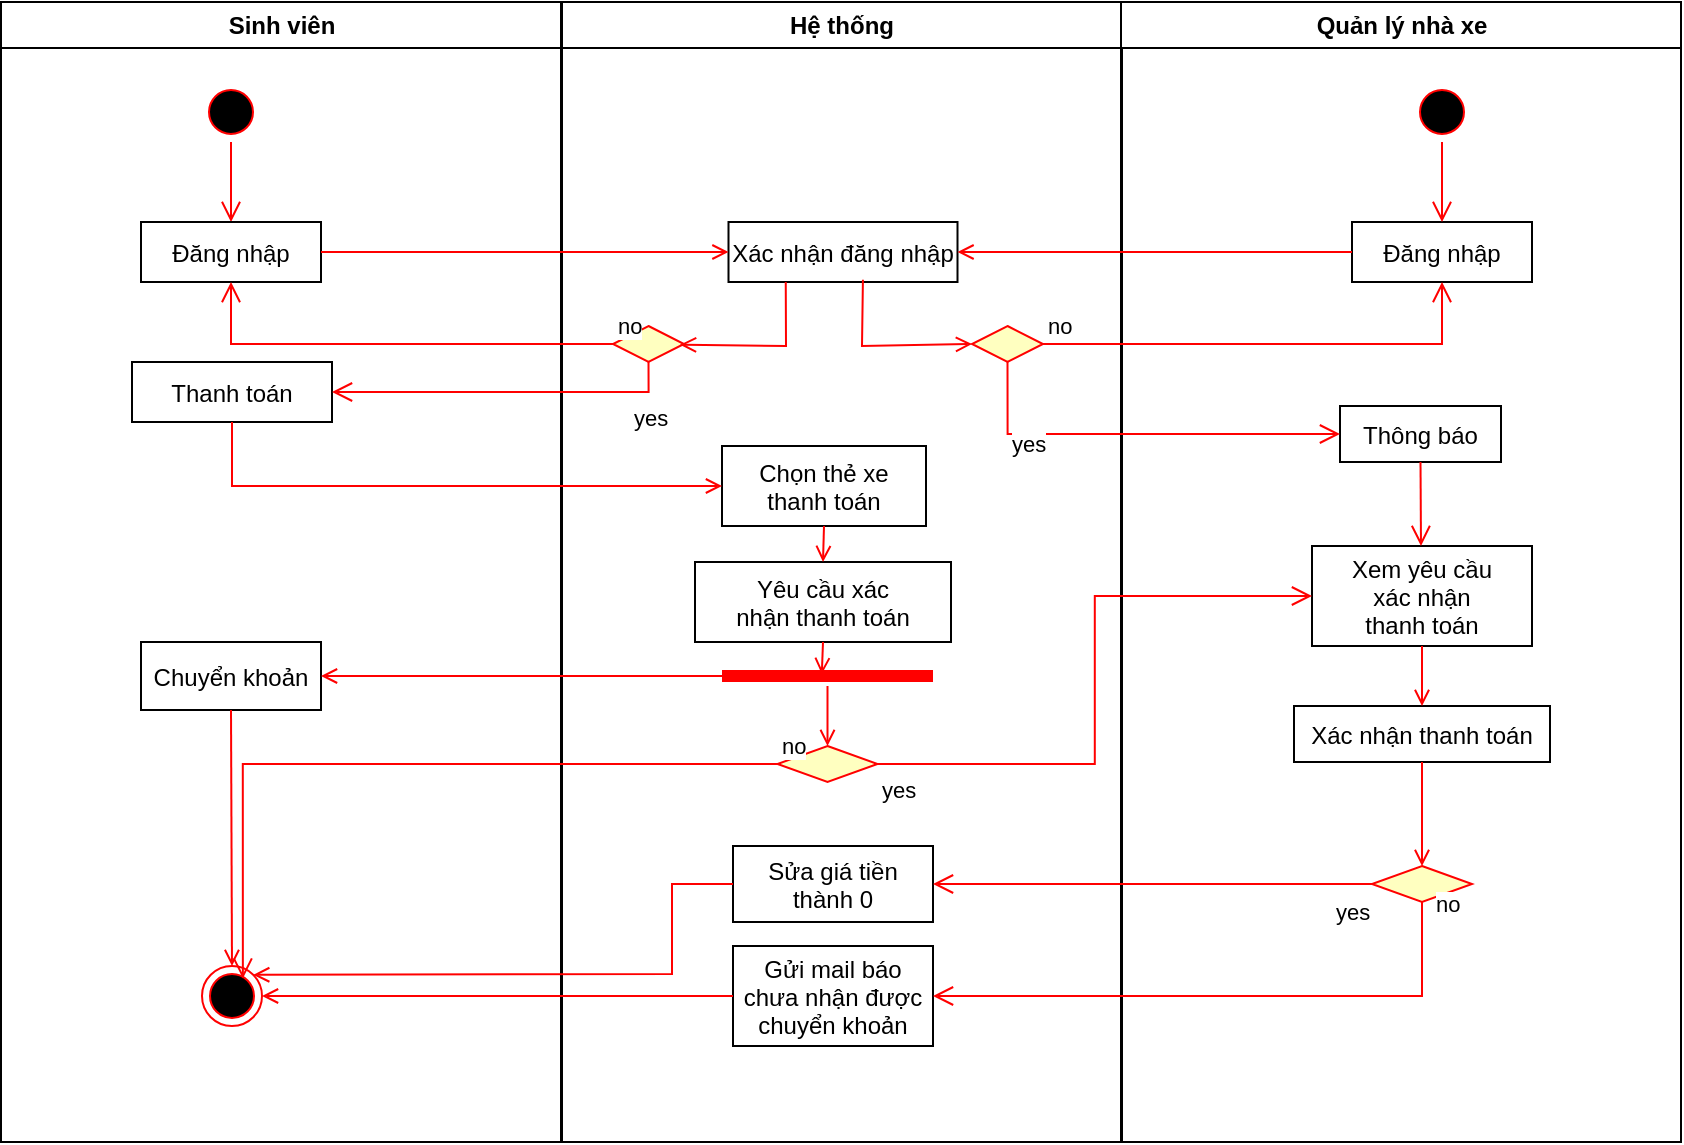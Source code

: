 <mxfile version="27.2.0">
  <diagram name="Page-1" id="e7e014a7-5840-1c2e-5031-d8a46d1fe8dd">
    <mxGraphModel dx="727" dy="394" grid="1" gridSize="10" guides="1" tooltips="1" connect="1" arrows="1" fold="1" page="1" pageScale="1" pageWidth="1169" pageHeight="826" background="none" math="0" shadow="0">
      <root>
        <mxCell id="0" />
        <mxCell id="1" parent="0" />
        <mxCell id="2" value="Sinh viên" style="swimlane;whiteSpace=wrap" parent="1" vertex="1">
          <mxGeometry x="164.5" y="128" width="280" height="570" as="geometry" />
        </mxCell>
        <mxCell id="5" value="" style="ellipse;shape=startState;fillColor=#000000;strokeColor=#ff0000;" parent="2" vertex="1">
          <mxGeometry x="100" y="40" width="30" height="30" as="geometry" />
        </mxCell>
        <mxCell id="6" value="" style="edgeStyle=elbowEdgeStyle;elbow=horizontal;verticalAlign=bottom;endArrow=open;endSize=8;strokeColor=#FF0000;endFill=1;rounded=0" parent="2" source="5" target="7" edge="1">
          <mxGeometry x="100" y="40" as="geometry">
            <mxPoint x="115" y="110" as="targetPoint" />
          </mxGeometry>
        </mxCell>
        <mxCell id="7" value="Đăng nhập" style="" parent="2" vertex="1">
          <mxGeometry x="70" y="110" width="90" height="30" as="geometry" />
        </mxCell>
        <mxCell id="38" value="" style="ellipse;shape=endState;fillColor=#000000;strokeColor=#ff0000" parent="2" vertex="1">
          <mxGeometry x="100.5" y="482" width="30" height="30" as="geometry" />
        </mxCell>
        <mxCell id="8" value="Thanh toán" style="" parent="2" vertex="1">
          <mxGeometry x="65.5" y="180" width="100" height="30" as="geometry" />
        </mxCell>
        <mxCell id="30" value="Chuyển khoản" style="" parent="2" vertex="1">
          <mxGeometry x="70" y="320" width="90" height="34" as="geometry" />
        </mxCell>
        <mxCell id="ZterCogjY-lKpHSOgGzZ-84" value="" style="endArrow=open;strokeColor=#FF0000;endFill=1;rounded=0;exitX=0.5;exitY=1;exitDx=0;exitDy=0;entryX=0.5;entryY=0;entryDx=0;entryDy=0;" edge="1" parent="2" source="30" target="38">
          <mxGeometry relative="1" as="geometry">
            <mxPoint x="165.5" y="402" as="sourcePoint" />
            <mxPoint x="243.5" y="434" as="targetPoint" />
            <Array as="points" />
          </mxGeometry>
        </mxCell>
        <mxCell id="3" value="Hệ thống" style="swimlane;whiteSpace=wrap" parent="1" vertex="1">
          <mxGeometry x="445" y="128" width="280" height="570" as="geometry" />
        </mxCell>
        <mxCell id="15" value="Xác nhận đăng nhập" style="" parent="3" vertex="1">
          <mxGeometry x="83.25" y="110" width="114.5" height="30" as="geometry" />
        </mxCell>
        <mxCell id="18" value="Yêu cầu xác&#xa;nhận thanh toán" style="" parent="3" vertex="1">
          <mxGeometry x="66.5" y="280" width="128" height="40" as="geometry" />
        </mxCell>
        <mxCell id="16" value="Chọn thẻ xe&#xa;thanh toán" style="" parent="3" vertex="1">
          <mxGeometry x="80" y="222" width="102" height="40" as="geometry" />
        </mxCell>
        <mxCell id="ZterCogjY-lKpHSOgGzZ-56" value="" style="rhombus;whiteSpace=wrap;html=1;fontColor=#000000;fillColor=#ffffc0;strokeColor=#ff0000;" vertex="1" parent="3">
          <mxGeometry x="25.5" y="162" width="35.5" height="18" as="geometry" />
        </mxCell>
        <mxCell id="ZterCogjY-lKpHSOgGzZ-62" value="" style="endArrow=open;strokeColor=#FF0000;endFill=1;rounded=0;entryX=0.944;entryY=0.519;entryDx=0;entryDy=0;exitX=0.25;exitY=1;exitDx=0;exitDy=0;entryPerimeter=0;" edge="1" parent="3" source="15" target="ZterCogjY-lKpHSOgGzZ-56">
          <mxGeometry relative="1" as="geometry">
            <mxPoint x="126.75" y="165" as="sourcePoint" />
            <mxPoint x="125" y="203" as="targetPoint" />
            <Array as="points">
              <mxPoint x="112" y="172" />
            </Array>
          </mxGeometry>
        </mxCell>
        <mxCell id="24" value="" style="endArrow=open;strokeColor=#FF0000;endFill=1;rounded=0;entryX=0.5;entryY=0;entryDx=0;entryDy=0;exitX=0.5;exitY=1;exitDx=0;exitDy=0;" parent="3" source="16" target="18" edge="1">
          <mxGeometry relative="1" as="geometry">
            <mxPoint x="182" y="219" as="sourcePoint" />
            <mxPoint x="353.18" y="245.9" as="targetPoint" />
            <Array as="points" />
          </mxGeometry>
        </mxCell>
        <mxCell id="ZterCogjY-lKpHSOgGzZ-87" value="" style="rhombus;whiteSpace=wrap;html=1;fontColor=#000000;fillColor=#ffffc0;strokeColor=#ff0000;" vertex="1" parent="3">
          <mxGeometry x="107.75" y="372" width="50" height="18" as="geometry" />
        </mxCell>
        <mxCell id="ZterCogjY-lKpHSOgGzZ-72" value="" style="endArrow=open;strokeColor=#FF0000;endFill=1;rounded=0;exitX=0.5;exitY=1;exitDx=0;exitDy=0;entryX=0.473;entryY=0.405;entryDx=0;entryDy=0;entryPerimeter=0;" edge="1" parent="3" target="ZterCogjY-lKpHSOgGzZ-81" source="18">
          <mxGeometry relative="1" as="geometry">
            <mxPoint x="465" y="317" as="sourcePoint" />
            <mxPoint x="-115" y="299" as="targetPoint" />
            <Array as="points" />
          </mxGeometry>
        </mxCell>
        <mxCell id="ZterCogjY-lKpHSOgGzZ-81" value="" style="shape=line;html=1;strokeWidth=6;strokeColor=#ff0000;" vertex="1" parent="3">
          <mxGeometry x="80" y="332" width="105.5" height="10" as="geometry" />
        </mxCell>
        <mxCell id="ZterCogjY-lKpHSOgGzZ-86" value="" style="endArrow=open;strokeColor=#FF0000;endFill=1;rounded=0;entryX=0.5;entryY=0;entryDx=0;entryDy=0;" edge="1" parent="3" source="ZterCogjY-lKpHSOgGzZ-81" target="ZterCogjY-lKpHSOgGzZ-87">
          <mxGeometry relative="1" as="geometry">
            <mxPoint x="-125" y="362" as="sourcePoint" />
            <mxPoint x="133" y="392" as="targetPoint" />
          </mxGeometry>
        </mxCell>
        <mxCell id="ZterCogjY-lKpHSOgGzZ-107" value="" style="rhombus;whiteSpace=wrap;html=1;fontColor=#000000;fillColor=#ffffc0;strokeColor=#ff0000;" vertex="1" parent="3">
          <mxGeometry x="205" y="162" width="35.5" height="18" as="geometry" />
        </mxCell>
        <mxCell id="ZterCogjY-lKpHSOgGzZ-108" value="" style="endArrow=open;strokeColor=#FF0000;endFill=1;rounded=0;entryX=0;entryY=0.5;entryDx=0;entryDy=0;exitX=0.587;exitY=0.961;exitDx=0;exitDy=0;exitPerimeter=0;" edge="1" parent="3" target="ZterCogjY-lKpHSOgGzZ-107" source="15">
          <mxGeometry relative="1" as="geometry">
            <mxPoint x="282" y="192" as="sourcePoint" />
            <mxPoint x="295" y="255" as="targetPoint" />
            <Array as="points">
              <mxPoint x="150" y="172" />
            </Array>
          </mxGeometry>
        </mxCell>
        <mxCell id="ZterCogjY-lKpHSOgGzZ-82" value="Sửa giá tiền&#xa;thành 0" style="" vertex="1" parent="3">
          <mxGeometry x="85.5" y="422" width="100" height="38" as="geometry" />
        </mxCell>
        <mxCell id="ZterCogjY-lKpHSOgGzZ-123" value="Gửi mail báo&#xa;chưa nhận được&#xa;chuyển khoản" style="" vertex="1" parent="3">
          <mxGeometry x="85.5" y="472" width="100" height="50" as="geometry" />
        </mxCell>
        <mxCell id="4" value="Quản lý nhà xe" style="swimlane;whiteSpace=wrap" parent="1" vertex="1">
          <mxGeometry x="724.5" y="128" width="280" height="570" as="geometry" />
        </mxCell>
        <mxCell id="ZterCogjY-lKpHSOgGzZ-103" value="" style="ellipse;shape=startState;fillColor=#000000;strokeColor=#ff0000;" vertex="1" parent="4">
          <mxGeometry x="145.5" y="40" width="30" height="30" as="geometry" />
        </mxCell>
        <mxCell id="ZterCogjY-lKpHSOgGzZ-104" value="Đăng nhập" style="" vertex="1" parent="4">
          <mxGeometry x="115.5" y="110" width="90" height="30" as="geometry" />
        </mxCell>
        <mxCell id="ZterCogjY-lKpHSOgGzZ-105" value="" style="edgeStyle=elbowEdgeStyle;elbow=horizontal;verticalAlign=bottom;endArrow=open;endSize=8;strokeColor=#FF0000;endFill=1;rounded=0;entryX=0.5;entryY=0;entryDx=0;entryDy=0;" edge="1" parent="4" source="ZterCogjY-lKpHSOgGzZ-103" target="ZterCogjY-lKpHSOgGzZ-104">
          <mxGeometry x="-624.5" y="-88" as="geometry">
            <mxPoint x="-364.5" y="142" as="targetPoint" />
            <mxPoint x="-364.5" y="102" as="sourcePoint" />
          </mxGeometry>
        </mxCell>
        <mxCell id="ZterCogjY-lKpHSOgGzZ-111" value="Thông báo" style="" vertex="1" parent="4">
          <mxGeometry x="109.5" y="202" width="80.5" height="28" as="geometry" />
        </mxCell>
        <mxCell id="ZterCogjY-lKpHSOgGzZ-68" value="Xem yêu cầu&#xa;xác nhận&#xa;thanh toán" style="" vertex="1" parent="4">
          <mxGeometry x="95.5" y="272" width="110" height="50" as="geometry" />
        </mxCell>
        <mxCell id="ZterCogjY-lKpHSOgGzZ-112" value="" style="edgeStyle=elbowEdgeStyle;elbow=horizontal;verticalAlign=bottom;endArrow=open;endSize=8;strokeColor=#FF0000;endFill=1;rounded=0;exitX=0.5;exitY=1;exitDx=0;exitDy=0;entryX=0.5;entryY=0;entryDx=0;entryDy=0;" edge="1" parent="4" source="ZterCogjY-lKpHSOgGzZ-111" target="ZterCogjY-lKpHSOgGzZ-68">
          <mxGeometry x="-1349" y="-216" as="geometry">
            <mxPoint x="165.5" y="192" as="targetPoint" />
            <mxPoint x="165.5" y="152" as="sourcePoint" />
          </mxGeometry>
        </mxCell>
        <mxCell id="ZterCogjY-lKpHSOgGzZ-113" value="Xác nhận thanh toán" style="" vertex="1" parent="4">
          <mxGeometry x="86.5" y="352" width="128" height="28" as="geometry" />
        </mxCell>
        <mxCell id="ZterCogjY-lKpHSOgGzZ-69" value="" style="endArrow=open;strokeColor=#FF0000;endFill=1;rounded=0;exitX=0.5;exitY=1;exitDx=0;exitDy=0;entryX=0.5;entryY=0;entryDx=0;entryDy=0;" edge="1" parent="4" target="ZterCogjY-lKpHSOgGzZ-113" source="ZterCogjY-lKpHSOgGzZ-68">
          <mxGeometry relative="1" as="geometry">
            <mxPoint x="430" y="302" as="sourcePoint" />
            <mxPoint x="150.5" y="352" as="targetPoint" />
            <Array as="points" />
          </mxGeometry>
        </mxCell>
        <mxCell id="ZterCogjY-lKpHSOgGzZ-115" value="" style="rhombus;whiteSpace=wrap;html=1;fontColor=#000000;fillColor=#ffffc0;strokeColor=#ff0000;" vertex="1" parent="4">
          <mxGeometry x="125.5" y="432" width="50" height="18" as="geometry" />
        </mxCell>
        <mxCell id="ZterCogjY-lKpHSOgGzZ-118" value="" style="endArrow=open;strokeColor=#FF0000;endFill=1;rounded=0;entryX=0.5;entryY=0;entryDx=0;entryDy=0;exitX=0.5;exitY=1;exitDx=0;exitDy=0;" edge="1" parent="4" source="ZterCogjY-lKpHSOgGzZ-113" target="ZterCogjY-lKpHSOgGzZ-115">
          <mxGeometry relative="1" as="geometry">
            <mxPoint x="-84.5" y="362" as="sourcePoint" />
            <mxPoint x="-84.5" y="392" as="targetPoint" />
          </mxGeometry>
        </mxCell>
        <mxCell id="9" value="" style="endArrow=open;strokeColor=#FF0000;endFill=1;rounded=0;exitX=1;exitY=0.5;exitDx=0;exitDy=0;entryX=0;entryY=0.5;entryDx=0;entryDy=0;" parent="1" source="7" target="15" edge="1">
          <mxGeometry relative="1" as="geometry" />
        </mxCell>
        <mxCell id="ZterCogjY-lKpHSOgGzZ-66" value="no" style="edgeStyle=orthogonalEdgeStyle;html=1;align=left;verticalAlign=bottom;endArrow=open;endSize=8;strokeColor=#ff0000;rounded=0;exitX=0;exitY=0.5;exitDx=0;exitDy=0;entryX=0.5;entryY=1;entryDx=0;entryDy=0;" edge="1" parent="1" source="ZterCogjY-lKpHSOgGzZ-56" target="7">
          <mxGeometry x="-1" relative="1" as="geometry">
            <mxPoint x="689" y="330" as="targetPoint" />
            <mxPoint x="500" y="363" as="sourcePoint" />
          </mxGeometry>
        </mxCell>
        <mxCell id="ZterCogjY-lKpHSOgGzZ-67" value="yes" style="edgeStyle=orthogonalEdgeStyle;html=1;align=left;verticalAlign=top;endArrow=open;endSize=8;strokeColor=#ff0000;rounded=0;exitX=0.5;exitY=1;exitDx=0;exitDy=0;" edge="1" parent="1" source="ZterCogjY-lKpHSOgGzZ-56" target="8">
          <mxGeometry x="-0.722" relative="1" as="geometry">
            <mxPoint x="802" y="347" as="targetPoint" />
            <mxPoint x="650" y="320" as="sourcePoint" />
            <mxPoint as="offset" />
          </mxGeometry>
        </mxCell>
        <mxCell id="ZterCogjY-lKpHSOgGzZ-75" value="" style="endArrow=open;strokeColor=#FF0000;endFill=1;rounded=0;exitX=0.5;exitY=1;exitDx=0;exitDy=0;entryX=0;entryY=0.5;entryDx=0;entryDy=0;" edge="1" parent="1" source="8" target="16">
          <mxGeometry relative="1" as="geometry">
            <mxPoint x="525" y="531" as="sourcePoint" />
            <mxPoint x="510" y="413" as="targetPoint" />
            <Array as="points">
              <mxPoint x="280" y="370" />
            </Array>
          </mxGeometry>
        </mxCell>
        <mxCell id="ZterCogjY-lKpHSOgGzZ-83" value="" style="endArrow=open;strokeColor=#FF0000;endFill=1;rounded=0;entryX=1;entryY=0.5;entryDx=0;entryDy=0;" edge="1" parent="1" target="30">
          <mxGeometry relative="1" as="geometry">
            <mxPoint x="530" y="465" as="sourcePoint" />
            <mxPoint x="330" y="492" as="targetPoint" />
            <Array as="points" />
          </mxGeometry>
        </mxCell>
        <mxCell id="ZterCogjY-lKpHSOgGzZ-88" value="no" style="edgeStyle=orthogonalEdgeStyle;html=1;align=left;verticalAlign=bottom;endArrow=open;endSize=8;strokeColor=#ff0000;rounded=0;entryX=0.681;entryY=0.21;entryDx=0;entryDy=0;entryPerimeter=0;" edge="1" source="ZterCogjY-lKpHSOgGzZ-87" parent="1" target="38">
          <mxGeometry x="-1" relative="1" as="geometry">
            <mxPoint x="350" y="540" as="targetPoint" />
          </mxGeometry>
        </mxCell>
        <mxCell id="ZterCogjY-lKpHSOgGzZ-106" value="" style="endArrow=open;strokeColor=#FF0000;endFill=1;rounded=0;exitX=0;exitY=0.5;exitDx=0;exitDy=0;entryX=1;entryY=0.5;entryDx=0;entryDy=0;" edge="1" parent="1" source="ZterCogjY-lKpHSOgGzZ-104" target="15">
          <mxGeometry relative="1" as="geometry">
            <mxPoint x="520" y="270" as="sourcePoint" />
            <mxPoint x="723" y="270" as="targetPoint" />
          </mxGeometry>
        </mxCell>
        <mxCell id="ZterCogjY-lKpHSOgGzZ-109" value="no" style="edgeStyle=orthogonalEdgeStyle;html=1;align=left;verticalAlign=bottom;endArrow=open;endSize=8;strokeColor=#ff0000;rounded=0;exitX=1;exitY=0.5;exitDx=0;exitDy=0;entryX=0.5;entryY=1;entryDx=0;entryDy=0;" edge="1" parent="1" source="ZterCogjY-lKpHSOgGzZ-107" target="ZterCogjY-lKpHSOgGzZ-104">
          <mxGeometry x="-1" relative="1" as="geometry">
            <mxPoint x="450" y="320" as="targetPoint" />
            <mxPoint x="670" y="415" as="sourcePoint" />
          </mxGeometry>
        </mxCell>
        <mxCell id="ZterCogjY-lKpHSOgGzZ-110" value="yes" style="edgeStyle=orthogonalEdgeStyle;html=1;align=left;verticalAlign=top;endArrow=open;endSize=8;strokeColor=#ff0000;rounded=0;exitX=0.5;exitY=1;exitDx=0;exitDy=0;entryX=0;entryY=0.5;entryDx=0;entryDy=0;" edge="1" parent="1" source="ZterCogjY-lKpHSOgGzZ-107" target="ZterCogjY-lKpHSOgGzZ-111">
          <mxGeometry x="-0.722" relative="1" as="geometry">
            <mxPoint x="800" y="350" as="targetPoint" />
            <mxPoint x="820" y="372" as="sourcePoint" />
            <mxPoint as="offset" />
          </mxGeometry>
        </mxCell>
        <mxCell id="ZterCogjY-lKpHSOgGzZ-89" value="yes" style="edgeStyle=orthogonalEdgeStyle;html=1;align=left;verticalAlign=top;endArrow=open;endSize=8;strokeColor=#ff0000;rounded=0;entryX=0;entryY=0.5;entryDx=0;entryDy=0;" edge="1" source="ZterCogjY-lKpHSOgGzZ-87" parent="1" target="ZterCogjY-lKpHSOgGzZ-68">
          <mxGeometry x="-1" relative="1" as="geometry">
            <mxPoint x="565" y="570" as="targetPoint" />
          </mxGeometry>
        </mxCell>
        <mxCell id="ZterCogjY-lKpHSOgGzZ-116" value="no" style="edgeStyle=orthogonalEdgeStyle;html=1;align=left;verticalAlign=bottom;endArrow=open;endSize=8;strokeColor=#ff0000;rounded=0;entryX=1;entryY=0.5;entryDx=0;entryDy=0;" edge="1" parent="1" source="ZterCogjY-lKpHSOgGzZ-115" target="ZterCogjY-lKpHSOgGzZ-123">
          <mxGeometry x="-0.93" y="5" relative="1" as="geometry">
            <mxPoint x="650" y="625" as="targetPoint" />
            <Array as="points">
              <mxPoint x="875" y="625" />
            </Array>
            <mxPoint as="offset" />
          </mxGeometry>
        </mxCell>
        <mxCell id="ZterCogjY-lKpHSOgGzZ-117" value="yes" style="edgeStyle=orthogonalEdgeStyle;html=1;align=left;verticalAlign=top;endArrow=open;endSize=8;strokeColor=#ff0000;rounded=0;entryX=1;entryY=0.5;entryDx=0;entryDy=0;" edge="1" parent="1" source="ZterCogjY-lKpHSOgGzZ-115" target="ZterCogjY-lKpHSOgGzZ-82">
          <mxGeometry x="-0.818" y="1" relative="1" as="geometry">
            <mxPoint x="1115" y="470" as="targetPoint" />
            <mxPoint as="offset" />
          </mxGeometry>
        </mxCell>
        <mxCell id="ZterCogjY-lKpHSOgGzZ-122" value="" style="endArrow=open;strokeColor=#FF0000;endFill=1;rounded=0;exitX=0;exitY=0.5;exitDx=0;exitDy=0;entryX=1;entryY=0;entryDx=0;entryDy=0;" edge="1" parent="1" source="ZterCogjY-lKpHSOgGzZ-82" target="38">
          <mxGeometry relative="1" as="geometry">
            <mxPoint x="320" y="410" as="sourcePoint" />
            <mxPoint x="565" y="442" as="targetPoint" />
            <Array as="points">
              <mxPoint x="500" y="569" />
              <mxPoint x="500" y="614" />
            </Array>
          </mxGeometry>
        </mxCell>
        <mxCell id="ZterCogjY-lKpHSOgGzZ-124" value="" style="endArrow=open;strokeColor=#FF0000;endFill=1;rounded=0;exitX=0;exitY=0.5;exitDx=0;exitDy=0;entryX=1;entryY=0.5;entryDx=0;entryDy=0;" edge="1" parent="1" source="ZterCogjY-lKpHSOgGzZ-123" target="38">
          <mxGeometry relative="1" as="geometry">
            <mxPoint x="750" y="600" as="sourcePoint" />
            <mxPoint x="510" y="645" as="targetPoint" />
            <Array as="points" />
          </mxGeometry>
        </mxCell>
      </root>
    </mxGraphModel>
  </diagram>
</mxfile>
